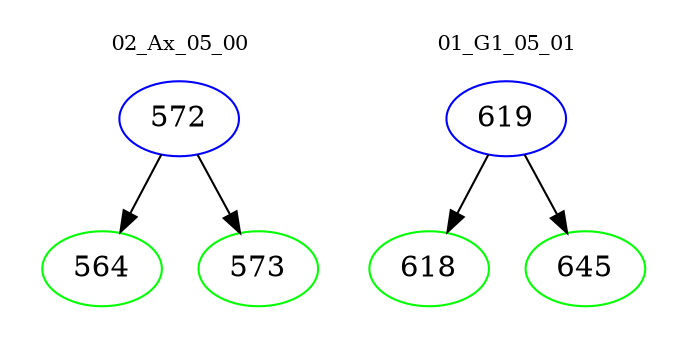 digraph{
subgraph cluster_0 {
color = white
label = "02_Ax_05_00";
fontsize=10;
T0_572 [label="572", color="blue"]
T0_572 -> T0_564 [color="black"]
T0_564 [label="564", color="green"]
T0_572 -> T0_573 [color="black"]
T0_573 [label="573", color="green"]
}
subgraph cluster_1 {
color = white
label = "01_G1_05_01";
fontsize=10;
T1_619 [label="619", color="blue"]
T1_619 -> T1_618 [color="black"]
T1_618 [label="618", color="green"]
T1_619 -> T1_645 [color="black"]
T1_645 [label="645", color="green"]
}
}
